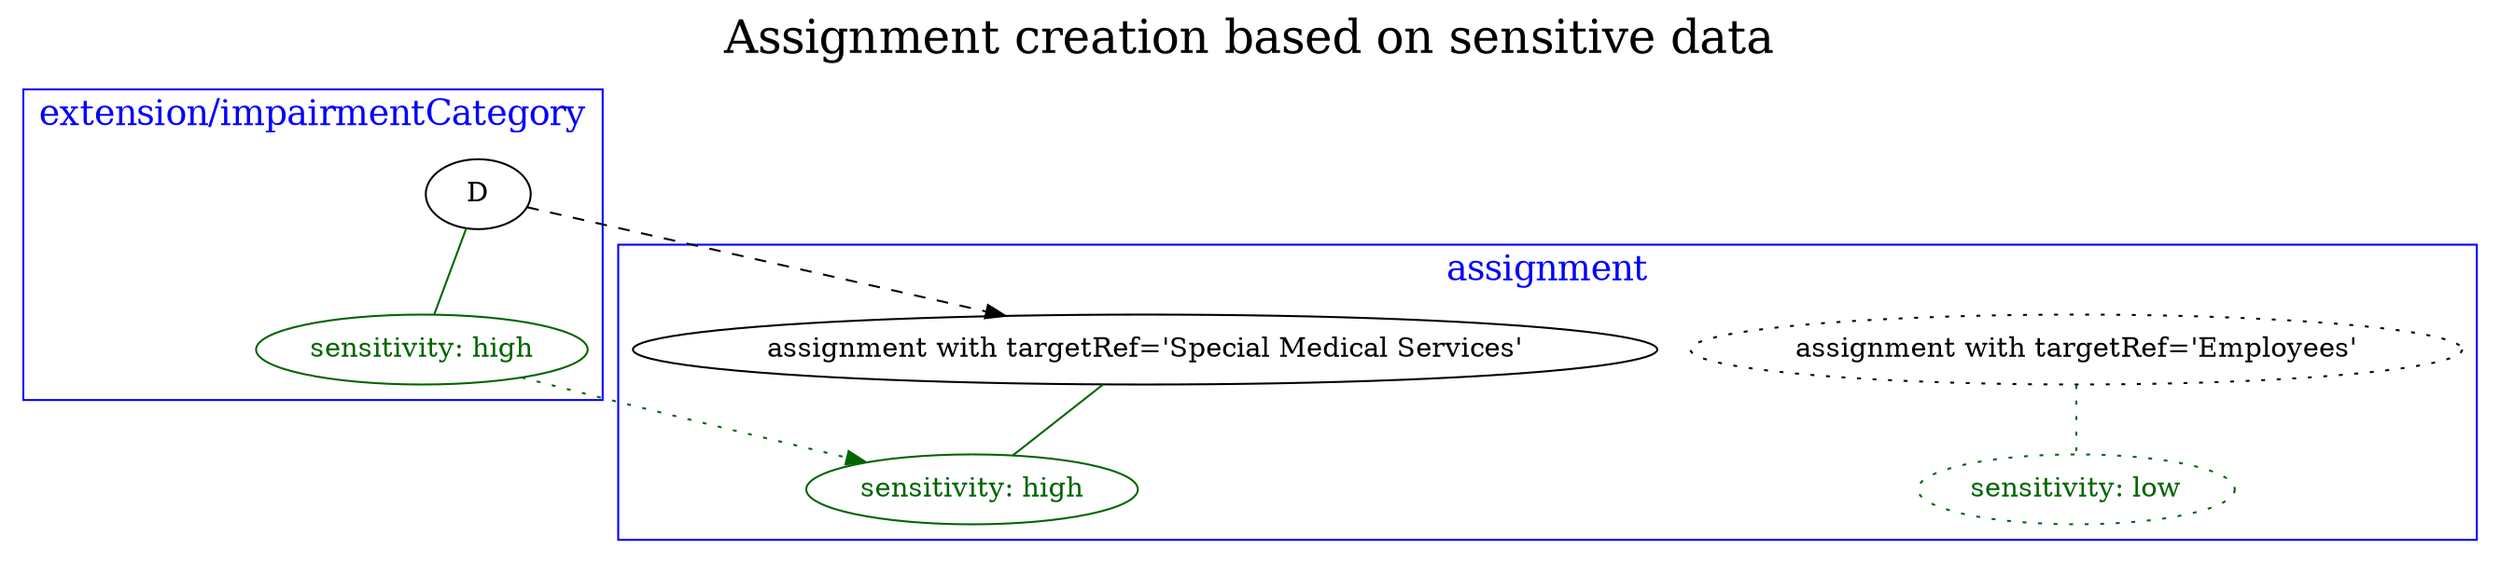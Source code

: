 digraph G {
    compound=true;
    rankdir=TB;

    label="Assignment creation based on sensitive data";
    labelloc=top; fontsize=24.0;

    subgraph cluster_ext_email {
      label="extension/impairmentCategory";
      fontsize=18;
      fontcolor=blue;
      color=blue;

      a1 [label="D"];
      a1Sensitivity [label="sensitivity: high", color=darkgreen, fontcolor=darkgreen];
      a1->a1Sensitivity [color=darkgreen, dir=none];
    }

    subgraph cluster_output {
      label="assignment"
      fontsize=18;
      fontcolor=blue;
      color=blue;

      o1 [label="assignment with targetRef='Special Medical Services'"];
      o1Sensitivity [label="sensitivity: high", color=darkgreen, fontcolor=darkgreen];
      o1->o1Sensitivity [color=darkgreen, dir=none];

      o2 [label="assignment with targetRef='Employees'", style=dotted];
      o2Sensitivity [label="sensitivity: low", color=darkgreen, fontcolor=darkgreen, style=dotted];
      o2->o2Sensitivity [color=darkgreen, dir=none, style=dotted];

    }

    a1 -> o1 [style=dashed];
    a1Sensitivity -> o1Sensitivity [color=darkgreen, style=dotted];
}
